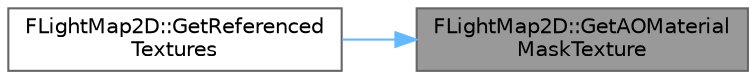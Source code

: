 digraph "FLightMap2D::GetAOMaterialMaskTexture"
{
 // INTERACTIVE_SVG=YES
 // LATEX_PDF_SIZE
  bgcolor="transparent";
  edge [fontname=Helvetica,fontsize=10,labelfontname=Helvetica,labelfontsize=10];
  node [fontname=Helvetica,fontsize=10,shape=box,height=0.2,width=0.4];
  rankdir="RL";
  Node1 [id="Node000001",label="FLightMap2D::GetAOMaterial\lMaskTexture",height=0.2,width=0.4,color="gray40", fillcolor="grey60", style="filled", fontcolor="black",tooltip=" "];
  Node1 -> Node2 [id="edge1_Node000001_Node000002",dir="back",color="steelblue1",style="solid",tooltip=" "];
  Node2 [id="Node000002",label="FLightMap2D::GetReferenced\lTextures",height=0.2,width=0.4,color="grey40", fillcolor="white", style="filled",URL="$d8/d6a/classFLightMap2D.html#afdbbffdf34baf4812d25ae3d70fa7ee5",tooltip=" "];
}
